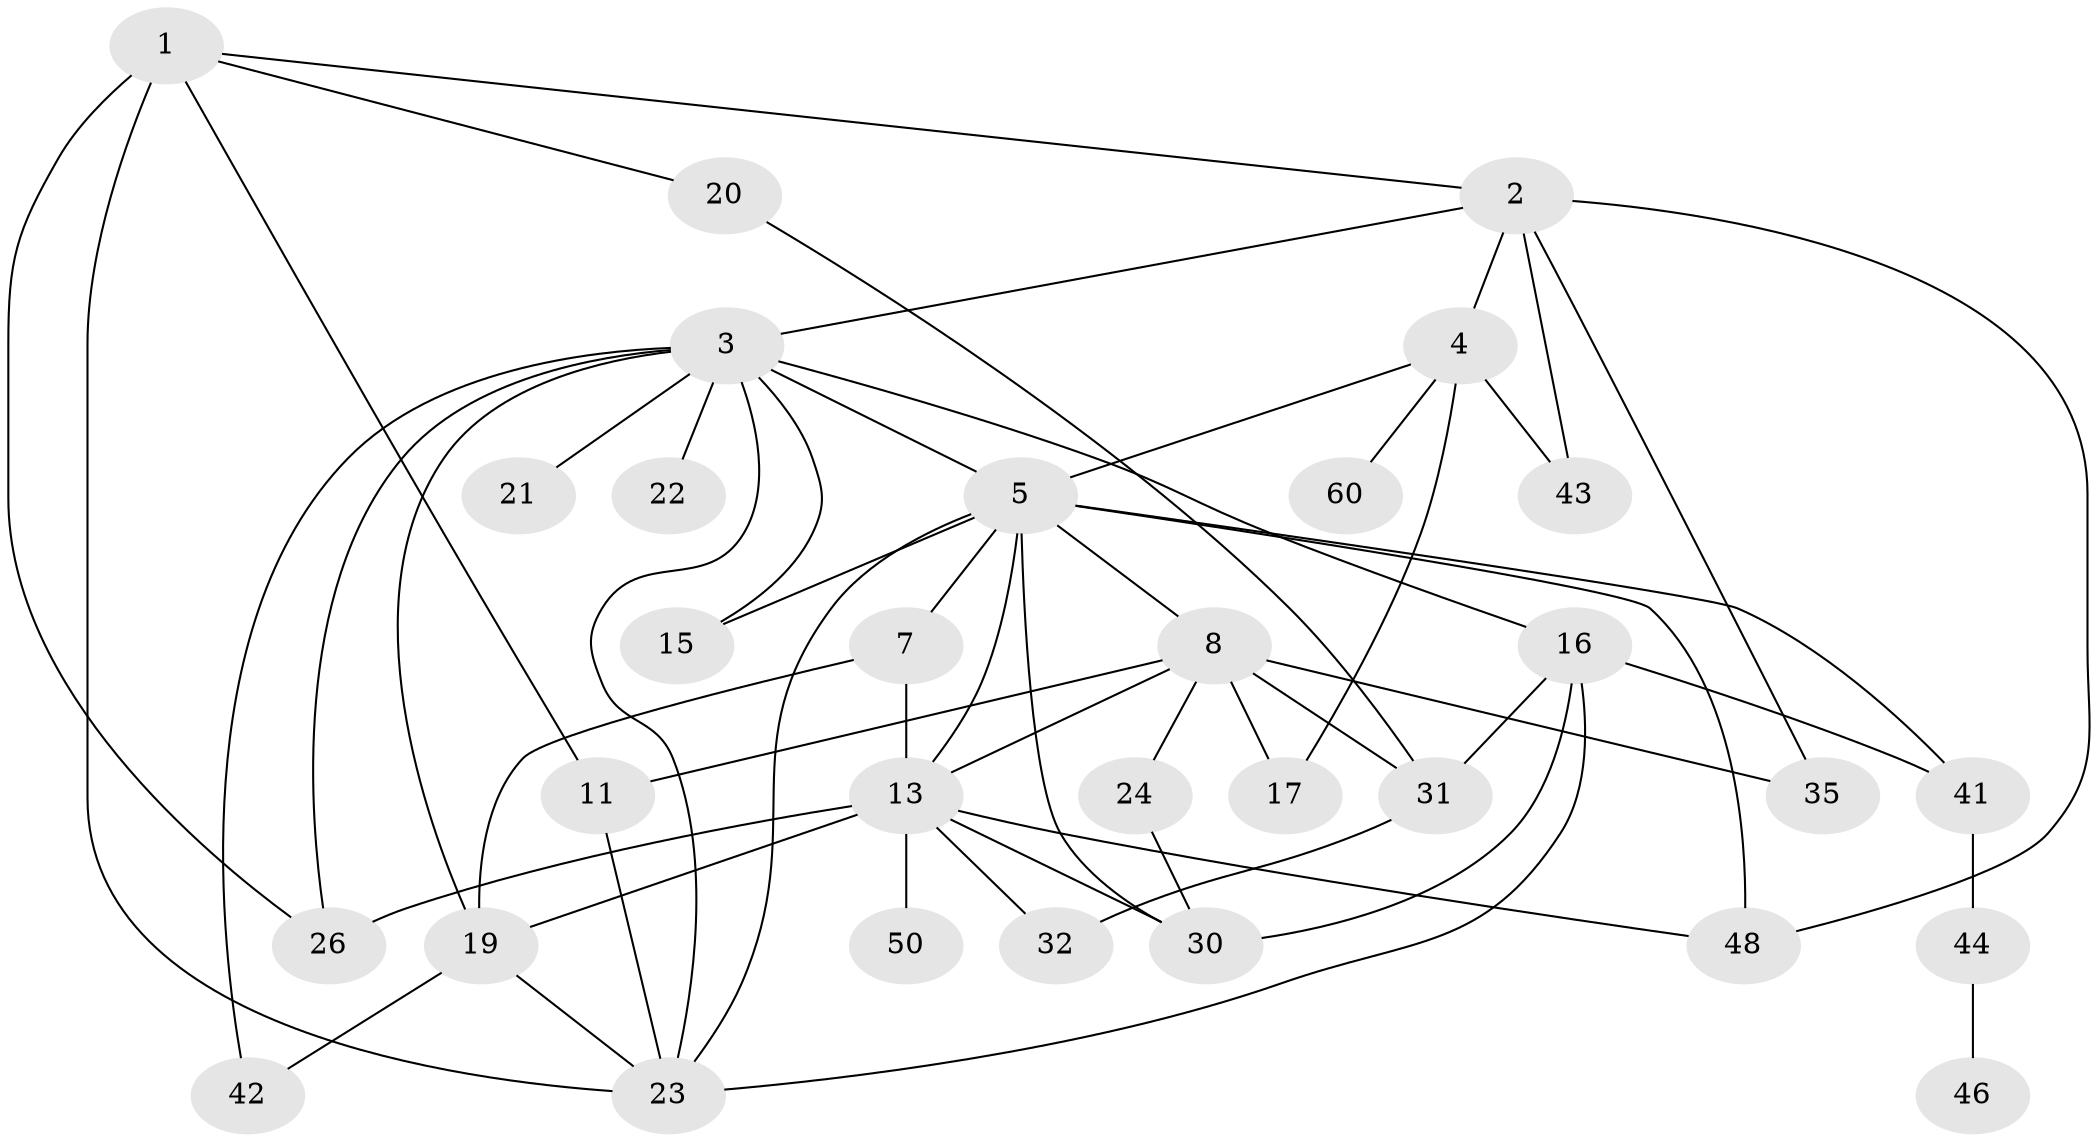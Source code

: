 // original degree distribution, {5: 0.1111111111111111, 6: 0.07936507936507936, 3: 0.2857142857142857, 2: 0.3492063492063492, 1: 0.1111111111111111, 4: 0.06349206349206349}
// Generated by graph-tools (version 1.1) at 2025/17/03/04/25 18:17:14]
// undirected, 31 vertices, 57 edges
graph export_dot {
graph [start="1"]
  node [color=gray90,style=filled];
  1;
  2;
  3 [super="+6+9"];
  4 [super="+12"];
  5 [super="+62+10"];
  7;
  8 [super="+45"];
  11 [super="+63"];
  13 [super="+18+38+28"];
  15;
  16 [super="+25"];
  17 [super="+55"];
  19 [super="+33+54"];
  20;
  21;
  22;
  23 [super="+36"];
  24;
  26 [super="+29"];
  30 [super="+34"];
  31 [super="+51"];
  32;
  35;
  41;
  42;
  43;
  44;
  46;
  48 [super="+57"];
  50;
  60 [super="+61"];
  1 -- 2;
  1 -- 11;
  1 -- 20;
  1 -- 23;
  1 -- 26;
  2 -- 3;
  2 -- 4;
  2 -- 43;
  2 -- 48;
  2 -- 35;
  3 -- 23;
  3 -- 26;
  3 -- 5 [weight=2];
  3 -- 21;
  3 -- 42;
  3 -- 15;
  3 -- 16;
  3 -- 19 [weight=2];
  3 -- 22;
  4 -- 5;
  4 -- 60;
  4 -- 43;
  4 -- 17;
  5 -- 7;
  5 -- 8;
  5 -- 15;
  5 -- 30;
  5 -- 23;
  5 -- 48;
  5 -- 41;
  5 -- 13;
  7 -- 19;
  7 -- 13;
  8 -- 24;
  8 -- 35;
  8 -- 17;
  8 -- 11;
  8 -- 31;
  8 -- 13;
  11 -- 23;
  13 -- 32;
  13 -- 50;
  13 -- 48;
  13 -- 19;
  13 -- 26 [weight=2];
  13 -- 30;
  16 -- 41;
  16 -- 31;
  16 -- 23;
  16 -- 30;
  19 -- 42;
  19 -- 23;
  20 -- 31;
  24 -- 30;
  31 -- 32;
  41 -- 44;
  44 -- 46;
}

